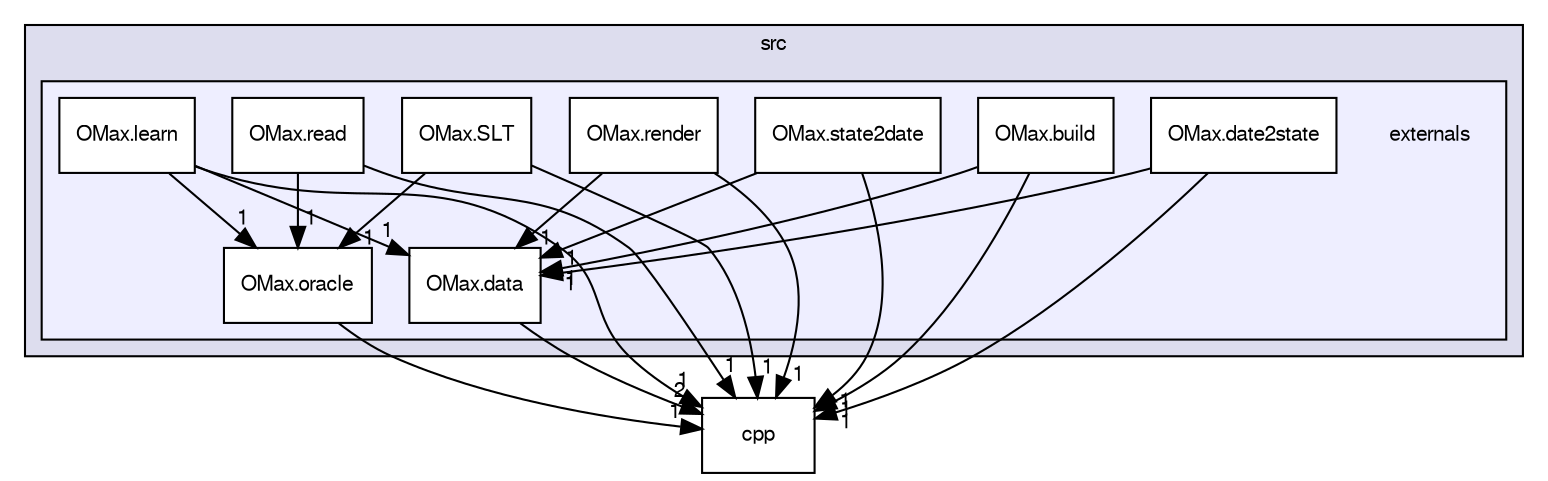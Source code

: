 digraph G {
  bgcolor=transparent;
  compound=true
  node [ fontsize="10", fontname="FreeSans"];
  edge [ labelfontsize="10", labelfontname="FreeSans"];
  subgraph clusterdir_107a25c6bdb6b2ae3b1949d8fc61cdce {
    graph [ bgcolor="#ddddee", pencolor="black", label="src" fontname="FreeSans", fontsize="10", URL="dir_107a25c6bdb6b2ae3b1949d8fc61cdce.html"]
  subgraph clusterdir_e8250d0a5be738ae169816400d03bf45 {
    graph [ bgcolor="#eeeeff", pencolor="black", label="" URL="dir_e8250d0a5be738ae169816400d03bf45.html"];
    dir_e8250d0a5be738ae169816400d03bf45 [shape=plaintext label="externals"];
    dir_95119ab96754d269c7a25f02eab1e79d [shape=box label="OMax.build" color="black" fillcolor="white" style="filled" URL="dir_95119ab96754d269c7a25f02eab1e79d.html"];
    dir_a5cfd844215523777e1176680ff3ec1e [shape=box label="OMax.data" color="black" fillcolor="white" style="filled" URL="dir_a5cfd844215523777e1176680ff3ec1e.html"];
    dir_0e73b6c3a171b1a68ebb1d31725238eb [shape=box label="OMax.date2state" color="black" fillcolor="white" style="filled" URL="dir_0e73b6c3a171b1a68ebb1d31725238eb.html"];
    dir_5475131732a384334b895a592c0c0160 [shape=box label="OMax.learn" color="black" fillcolor="white" style="filled" URL="dir_5475131732a384334b895a592c0c0160.html"];
    dir_95bdf6215241184888c1fd451a6b1f2a [shape=box label="OMax.oracle" color="black" fillcolor="white" style="filled" URL="dir_95bdf6215241184888c1fd451a6b1f2a.html"];
    dir_d9cf34b05d3a54907d2720f6882a8166 [shape=box label="OMax.read" color="black" fillcolor="white" style="filled" URL="dir_d9cf34b05d3a54907d2720f6882a8166.html"];
    dir_f6a119f02f2b2e9e9c7c005e0c5c2440 [shape=box label="OMax.render" color="black" fillcolor="white" style="filled" URL="dir_f6a119f02f2b2e9e9c7c005e0c5c2440.html"];
    dir_8d33480dd7c5488165fbeb65688e6a64 [shape=box label="OMax.SLT" color="black" fillcolor="white" style="filled" URL="dir_8d33480dd7c5488165fbeb65688e6a64.html"];
    dir_ecfdd127c54b5c1ee55f9ab72697cbad [shape=box label="OMax.state2date" color="black" fillcolor="white" style="filled" URL="dir_ecfdd127c54b5c1ee55f9ab72697cbad.html"];
  }
  }
  dir_bc5a9248bf4fe98448844334faba2c26 [shape=box label="cpp" URL="dir_bc5a9248bf4fe98448844334faba2c26.html"];
  dir_0e73b6c3a171b1a68ebb1d31725238eb->dir_a5cfd844215523777e1176680ff3ec1e [headlabel="1", labeldistance=1.5 headhref="dir_000006_000005.html"];
  dir_0e73b6c3a171b1a68ebb1d31725238eb->dir_bc5a9248bf4fe98448844334faba2c26 [headlabel="1", labeldistance=1.5 headhref="dir_000006_000013.html"];
  dir_8d33480dd7c5488165fbeb65688e6a64->dir_95bdf6215241184888c1fd451a6b1f2a [headlabel="1", labeldistance=1.5 headhref="dir_000011_000008.html"];
  dir_8d33480dd7c5488165fbeb65688e6a64->dir_bc5a9248bf4fe98448844334faba2c26 [headlabel="1", labeldistance=1.5 headhref="dir_000011_000013.html"];
  dir_95bdf6215241184888c1fd451a6b1f2a->dir_bc5a9248bf4fe98448844334faba2c26 [headlabel="1", labeldistance=1.5 headhref="dir_000008_000013.html"];
  dir_a5cfd844215523777e1176680ff3ec1e->dir_bc5a9248bf4fe98448844334faba2c26 [headlabel="2", labeldistance=1.5 headhref="dir_000005_000013.html"];
  dir_d9cf34b05d3a54907d2720f6882a8166->dir_95bdf6215241184888c1fd451a6b1f2a [headlabel="1", labeldistance=1.5 headhref="dir_000009_000008.html"];
  dir_d9cf34b05d3a54907d2720f6882a8166->dir_bc5a9248bf4fe98448844334faba2c26 [headlabel="1", labeldistance=1.5 headhref="dir_000009_000013.html"];
  dir_95119ab96754d269c7a25f02eab1e79d->dir_a5cfd844215523777e1176680ff3ec1e [headlabel="1", labeldistance=1.5 headhref="dir_000004_000005.html"];
  dir_95119ab96754d269c7a25f02eab1e79d->dir_bc5a9248bf4fe98448844334faba2c26 [headlabel="1", labeldistance=1.5 headhref="dir_000004_000013.html"];
  dir_f6a119f02f2b2e9e9c7c005e0c5c2440->dir_a5cfd844215523777e1176680ff3ec1e [headlabel="1", labeldistance=1.5 headhref="dir_000010_000005.html"];
  dir_f6a119f02f2b2e9e9c7c005e0c5c2440->dir_bc5a9248bf4fe98448844334faba2c26 [headlabel="1", labeldistance=1.5 headhref="dir_000010_000013.html"];
  dir_5475131732a384334b895a592c0c0160->dir_95bdf6215241184888c1fd451a6b1f2a [headlabel="1", labeldistance=1.5 headhref="dir_000007_000008.html"];
  dir_5475131732a384334b895a592c0c0160->dir_a5cfd844215523777e1176680ff3ec1e [headlabel="1", labeldistance=1.5 headhref="dir_000007_000005.html"];
  dir_5475131732a384334b895a592c0c0160->dir_bc5a9248bf4fe98448844334faba2c26 [headlabel="1", labeldistance=1.5 headhref="dir_000007_000013.html"];
  dir_ecfdd127c54b5c1ee55f9ab72697cbad->dir_a5cfd844215523777e1176680ff3ec1e [headlabel="1", labeldistance=1.5 headhref="dir_000012_000005.html"];
  dir_ecfdd127c54b5c1ee55f9ab72697cbad->dir_bc5a9248bf4fe98448844334faba2c26 [headlabel="1", labeldistance=1.5 headhref="dir_000012_000013.html"];
}
